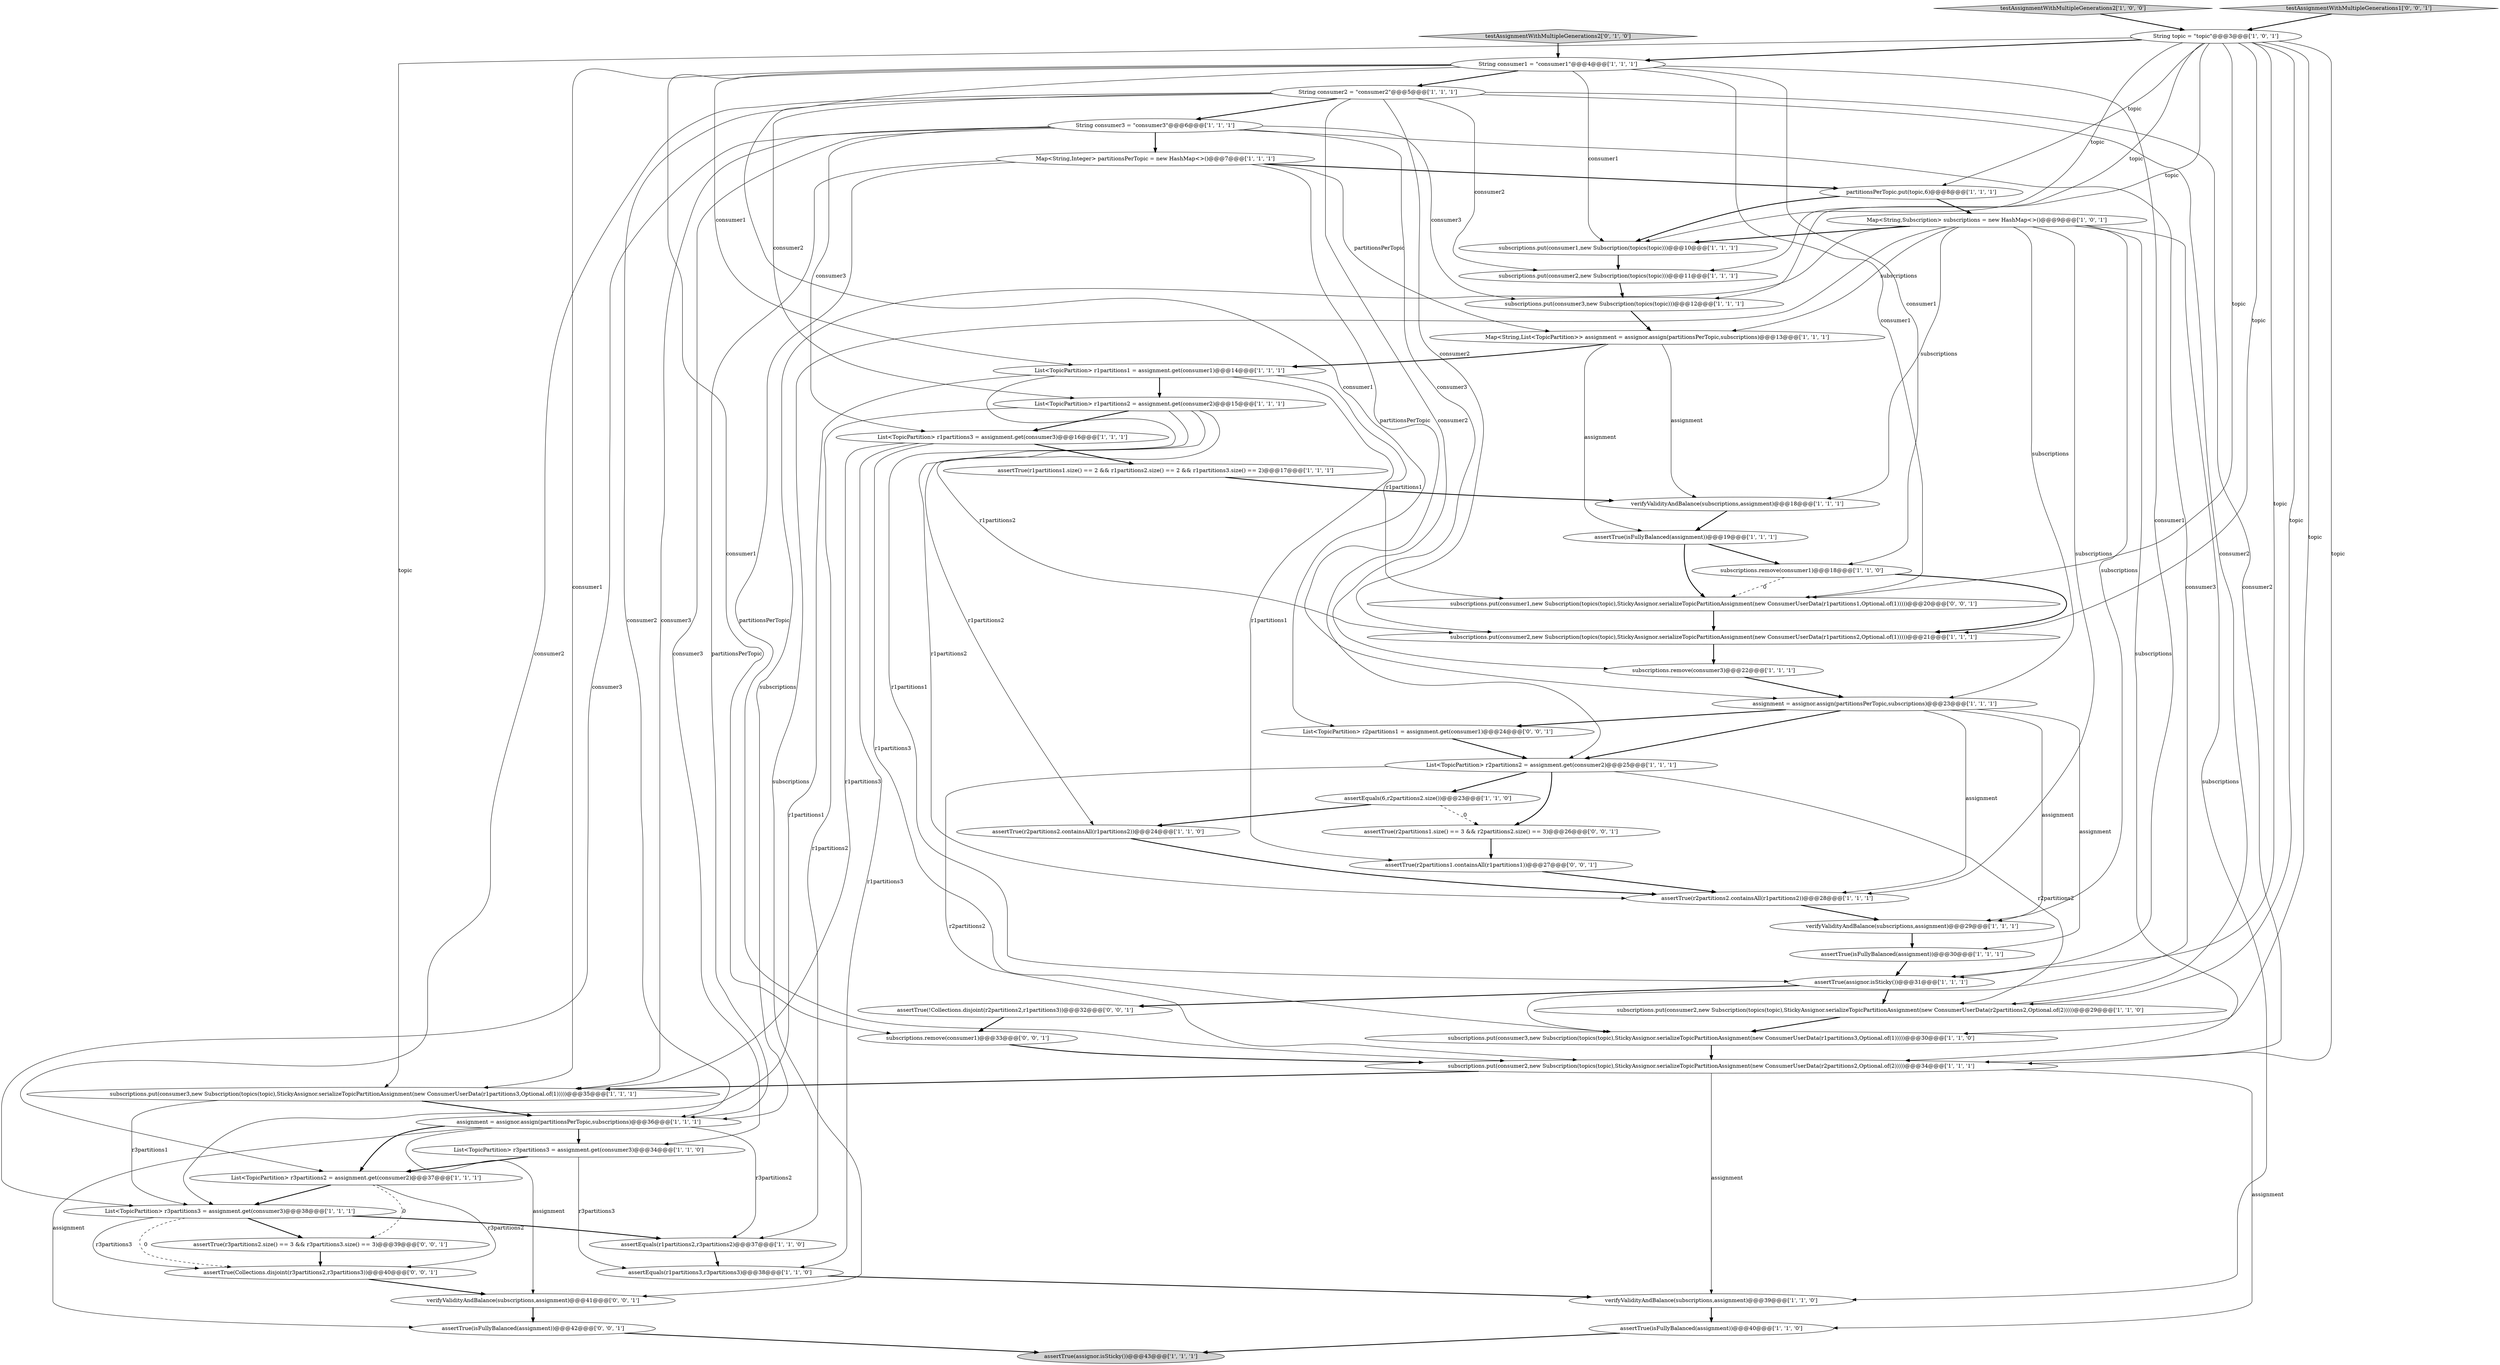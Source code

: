 digraph {
46 [style = filled, label = "assertTrue(!Collections.disjoint(r2partitions2,r1partitions3))@@@32@@@['0', '0', '1']", fillcolor = white, shape = ellipse image = "AAA0AAABBB3BBB"];
29 [style = filled, label = "testAssignmentWithMultipleGenerations2['1', '0', '0']", fillcolor = lightgray, shape = diamond image = "AAA0AAABBB1BBB"];
13 [style = filled, label = "List<TopicPartition> r1partitions3 = assignment.get(consumer3)@@@16@@@['1', '1', '1']", fillcolor = white, shape = ellipse image = "AAA0AAABBB1BBB"];
0 [style = filled, label = "String consumer3 = \"consumer3\"@@@6@@@['1', '1', '1']", fillcolor = white, shape = ellipse image = "AAA0AAABBB1BBB"];
2 [style = filled, label = "List<TopicPartition> r2partitions2 = assignment.get(consumer2)@@@25@@@['1', '1', '1']", fillcolor = white, shape = ellipse image = "AAA0AAABBB1BBB"];
33 [style = filled, label = "Map<String,List<TopicPartition>> assignment = assignor.assign(partitionsPerTopic,subscriptions)@@@13@@@['1', '1', '1']", fillcolor = white, shape = ellipse image = "AAA0AAABBB1BBB"];
16 [style = filled, label = "List<TopicPartition> r1partitions1 = assignment.get(consumer1)@@@14@@@['1', '1', '1']", fillcolor = white, shape = ellipse image = "AAA0AAABBB1BBB"];
35 [style = filled, label = "subscriptions.put(consumer2,new Subscription(topics(topic),StickyAssignor.serializeTopicPartitionAssignment(new ConsumerUserData(r2partitions2,Optional.of(2)))))@@@29@@@['1', '1', '0']", fillcolor = white, shape = ellipse image = "AAA0AAABBB1BBB"];
50 [style = filled, label = "subscriptions.remove(consumer1)@@@33@@@['0', '0', '1']", fillcolor = white, shape = ellipse image = "AAA0AAABBB3BBB"];
8 [style = filled, label = "Map<String,Subscription> subscriptions = new HashMap<>()@@@9@@@['1', '0', '1']", fillcolor = white, shape = ellipse image = "AAA0AAABBB1BBB"];
21 [style = filled, label = "assertTrue(isFullyBalanced(assignment))@@@30@@@['1', '1', '1']", fillcolor = white, shape = ellipse image = "AAA0AAABBB1BBB"];
34 [style = filled, label = "List<TopicPartition> r3partitions3 = assignment.get(consumer3)@@@34@@@['1', '1', '0']", fillcolor = white, shape = ellipse image = "AAA0AAABBB1BBB"];
25 [style = filled, label = "List<TopicPartition> r1partitions2 = assignment.get(consumer2)@@@15@@@['1', '1', '1']", fillcolor = white, shape = ellipse image = "AAA0AAABBB1BBB"];
49 [style = filled, label = "assertTrue(r3partitions2.size() == 3 && r3partitions3.size() == 3)@@@39@@@['0', '0', '1']", fillcolor = white, shape = ellipse image = "AAA0AAABBB3BBB"];
1 [style = filled, label = "Map<String,Integer> partitionsPerTopic = new HashMap<>()@@@7@@@['1', '1', '1']", fillcolor = white, shape = ellipse image = "AAA0AAABBB1BBB"];
41 [style = filled, label = "assignment = assignor.assign(partitionsPerTopic,subscriptions)@@@23@@@['1', '1', '1']", fillcolor = white, shape = ellipse image = "AAA0AAABBB1BBB"];
22 [style = filled, label = "verifyValidityAndBalance(subscriptions,assignment)@@@18@@@['1', '1', '1']", fillcolor = white, shape = ellipse image = "AAA0AAABBB1BBB"];
7 [style = filled, label = "subscriptions.put(consumer3,new Subscription(topics(topic),StickyAssignor.serializeTopicPartitionAssignment(new ConsumerUserData(r1partitions3,Optional.of(1)))))@@@30@@@['1', '1', '0']", fillcolor = white, shape = ellipse image = "AAA0AAABBB1BBB"];
14 [style = filled, label = "partitionsPerTopic.put(topic,6)@@@8@@@['1', '1', '1']", fillcolor = white, shape = ellipse image = "AAA0AAABBB1BBB"];
18 [style = filled, label = "String consumer2 = \"consumer2\"@@@5@@@['1', '1', '1']", fillcolor = white, shape = ellipse image = "AAA0AAABBB1BBB"];
10 [style = filled, label = "assertEquals(6,r2partitions2.size())@@@23@@@['1', '1', '0']", fillcolor = white, shape = ellipse image = "AAA0AAABBB1BBB"];
24 [style = filled, label = "assertEquals(r1partitions3,r3partitions3)@@@38@@@['1', '1', '0']", fillcolor = white, shape = ellipse image = "AAA0AAABBB1BBB"];
48 [style = filled, label = "assertTrue(Collections.disjoint(r3partitions2,r3partitions3))@@@40@@@['0', '0', '1']", fillcolor = white, shape = ellipse image = "AAA0AAABBB3BBB"];
52 [style = filled, label = "assertTrue(isFullyBalanced(assignment))@@@42@@@['0', '0', '1']", fillcolor = white, shape = ellipse image = "AAA0AAABBB3BBB"];
53 [style = filled, label = "verifyValidityAndBalance(subscriptions,assignment)@@@41@@@['0', '0', '1']", fillcolor = white, shape = ellipse image = "AAA0AAABBB3BBB"];
5 [style = filled, label = "verifyValidityAndBalance(subscriptions,assignment)@@@39@@@['1', '1', '0']", fillcolor = white, shape = ellipse image = "AAA0AAABBB1BBB"];
23 [style = filled, label = "String consumer1 = \"consumer1\"@@@4@@@['1', '1', '1']", fillcolor = white, shape = ellipse image = "AAA0AAABBB1BBB"];
51 [style = filled, label = "List<TopicPartition> r2partitions1 = assignment.get(consumer1)@@@24@@@['0', '0', '1']", fillcolor = white, shape = ellipse image = "AAA0AAABBB3BBB"];
47 [style = filled, label = "assertTrue(r2partitions1.containsAll(r1partitions1))@@@27@@@['0', '0', '1']", fillcolor = white, shape = ellipse image = "AAA0AAABBB3BBB"];
36 [style = filled, label = "assertTrue(r1partitions1.size() == 2 && r1partitions2.size() == 2 && r1partitions3.size() == 2)@@@17@@@['1', '1', '1']", fillcolor = white, shape = ellipse image = "AAA0AAABBB1BBB"];
30 [style = filled, label = "assertTrue(assignor.isSticky())@@@43@@@['1', '1', '1']", fillcolor = lightgray, shape = ellipse image = "AAA0AAABBB1BBB"];
45 [style = filled, label = "testAssignmentWithMultipleGenerations1['0', '0', '1']", fillcolor = lightgray, shape = diamond image = "AAA0AAABBB3BBB"];
4 [style = filled, label = "subscriptions.put(consumer2,new Subscription(topics(topic),StickyAssignor.serializeTopicPartitionAssignment(new ConsumerUserData(r2partitions2,Optional.of(2)))))@@@34@@@['1', '1', '1']", fillcolor = white, shape = ellipse image = "AAA0AAABBB1BBB"];
9 [style = filled, label = "assertTrue(isFullyBalanced(assignment))@@@19@@@['1', '1', '1']", fillcolor = white, shape = ellipse image = "AAA0AAABBB1BBB"];
19 [style = filled, label = "subscriptions.put(consumer3,new Subscription(topics(topic),StickyAssignor.serializeTopicPartitionAssignment(new ConsumerUserData(r1partitions3,Optional.of(1)))))@@@35@@@['1', '1', '1']", fillcolor = white, shape = ellipse image = "AAA0AAABBB1BBB"];
31 [style = filled, label = "subscriptions.put(consumer2,new Subscription(topics(topic)))@@@11@@@['1', '1', '1']", fillcolor = white, shape = ellipse image = "AAA0AAABBB1BBB"];
17 [style = filled, label = "subscriptions.put(consumer1,new Subscription(topics(topic)))@@@10@@@['1', '1', '1']", fillcolor = white, shape = ellipse image = "AAA0AAABBB1BBB"];
20 [style = filled, label = "List<TopicPartition> r3partitions2 = assignment.get(consumer2)@@@37@@@['1', '1', '1']", fillcolor = white, shape = ellipse image = "AAA0AAABBB1BBB"];
39 [style = filled, label = "subscriptions.put(consumer2,new Subscription(topics(topic),StickyAssignor.serializeTopicPartitionAssignment(new ConsumerUserData(r1partitions2,Optional.of(1)))))@@@21@@@['1', '1', '1']", fillcolor = white, shape = ellipse image = "AAA0AAABBB1BBB"];
40 [style = filled, label = "subscriptions.remove(consumer3)@@@22@@@['1', '1', '1']", fillcolor = white, shape = ellipse image = "AAA0AAABBB1BBB"];
6 [style = filled, label = "assertTrue(r2partitions2.containsAll(r1partitions2))@@@28@@@['1', '1', '1']", fillcolor = white, shape = ellipse image = "AAA0AAABBB1BBB"];
26 [style = filled, label = "verifyValidityAndBalance(subscriptions,assignment)@@@29@@@['1', '1', '1']", fillcolor = white, shape = ellipse image = "AAA0AAABBB1BBB"];
42 [style = filled, label = "testAssignmentWithMultipleGenerations2['0', '1', '0']", fillcolor = lightgray, shape = diamond image = "AAA0AAABBB2BBB"];
15 [style = filled, label = "assertTrue(assignor.isSticky())@@@31@@@['1', '1', '1']", fillcolor = white, shape = ellipse image = "AAA0AAABBB1BBB"];
28 [style = filled, label = "List<TopicPartition> r3partitions3 = assignment.get(consumer3)@@@38@@@['1', '1', '1']", fillcolor = white, shape = ellipse image = "AAA0AAABBB1BBB"];
44 [style = filled, label = "subscriptions.put(consumer1,new Subscription(topics(topic),StickyAssignor.serializeTopicPartitionAssignment(new ConsumerUserData(r1partitions1,Optional.of(1)))))@@@20@@@['0', '0', '1']", fillcolor = white, shape = ellipse image = "AAA0AAABBB3BBB"];
3 [style = filled, label = "assertEquals(r1partitions2,r3partitions2)@@@37@@@['1', '1', '0']", fillcolor = white, shape = ellipse image = "AAA0AAABBB1BBB"];
37 [style = filled, label = "assertTrue(isFullyBalanced(assignment))@@@40@@@['1', '1', '0']", fillcolor = white, shape = ellipse image = "AAA0AAABBB1BBB"];
43 [style = filled, label = "assertTrue(r2partitions1.size() == 3 && r2partitions2.size() == 3)@@@26@@@['0', '0', '1']", fillcolor = white, shape = ellipse image = "AAA0AAABBB3BBB"];
27 [style = filled, label = "assignment = assignor.assign(partitionsPerTopic,subscriptions)@@@36@@@['1', '1', '1']", fillcolor = white, shape = ellipse image = "AAA0AAABBB1BBB"];
38 [style = filled, label = "String topic = \"topic\"@@@3@@@['1', '0', '1']", fillcolor = white, shape = ellipse image = "AAA0AAABBB1BBB"];
11 [style = filled, label = "subscriptions.put(consumer3,new Subscription(topics(topic)))@@@12@@@['1', '1', '1']", fillcolor = white, shape = ellipse image = "AAA0AAABBB1BBB"];
32 [style = filled, label = "subscriptions.remove(consumer1)@@@18@@@['1', '1', '0']", fillcolor = white, shape = ellipse image = "AAA0AAABBB1BBB"];
12 [style = filled, label = "assertTrue(r2partitions2.containsAll(r1partitions2))@@@24@@@['1', '1', '0']", fillcolor = white, shape = ellipse image = "AAA0AAABBB1BBB"];
28->3 [style = bold, label=""];
3->24 [style = bold, label=""];
25->3 [style = solid, label="r1partitions2"];
38->14 [style = solid, label="topic"];
53->52 [style = bold, label=""];
41->26 [style = solid, label="assignment"];
13->7 [style = solid, label="r1partitions3"];
2->10 [style = bold, label=""];
32->44 [style = dashed, label="0"];
13->24 [style = solid, label="r1partitions3"];
34->20 [style = bold, label=""];
13->19 [style = solid, label="r1partitions3"];
1->4 [style = solid, label="partitionsPerTopic"];
19->27 [style = bold, label=""];
8->27 [style = solid, label="subscriptions"];
41->51 [style = bold, label=""];
38->35 [style = solid, label="topic"];
28->49 [style = bold, label=""];
25->12 [style = solid, label="r1partitions2"];
4->19 [style = bold, label=""];
8->5 [style = solid, label="subscriptions"];
37->30 [style = bold, label=""];
0->40 [style = solid, label="consumer3"];
8->4 [style = solid, label="subscriptions"];
25->13 [style = bold, label=""];
14->8 [style = bold, label=""];
1->33 [style = solid, label="partitionsPerTopic"];
2->4 [style = solid, label="r2partitions2"];
29->38 [style = bold, label=""];
27->34 [style = bold, label=""];
20->49 [style = dashed, label="0"];
24->5 [style = bold, label=""];
23->50 [style = solid, label="consumer1"];
50->4 [style = bold, label=""];
14->17 [style = bold, label=""];
38->11 [style = solid, label="topic"];
0->28 [style = solid, label="consumer3"];
26->21 [style = bold, label=""];
16->47 [style = solid, label="r1partitions1"];
18->27 [style = solid, label="consumer2"];
0->34 [style = solid, label="consumer3"];
38->4 [style = solid, label="topic"];
16->25 [style = bold, label=""];
41->6 [style = solid, label="assignment"];
23->15 [style = solid, label="consumer1"];
23->19 [style = solid, label="consumer1"];
18->20 [style = solid, label="consumer2"];
1->14 [style = bold, label=""];
22->9 [style = bold, label=""];
27->20 [style = bold, label=""];
28->48 [style = solid, label="r3partitions3"];
5->37 [style = bold, label=""];
16->15 [style = solid, label="r1partitions1"];
16->44 [style = solid, label="r1partitions1"];
27->3 [style = solid, label="r3partitions2"];
38->23 [style = bold, label=""];
38->44 [style = solid, label="topic"];
23->18 [style = bold, label=""];
0->7 [style = solid, label="consumer3"];
38->19 [style = solid, label="topic"];
9->32 [style = bold, label=""];
4->5 [style = solid, label="assignment"];
52->30 [style = bold, label=""];
51->2 [style = bold, label=""];
44->39 [style = bold, label=""];
48->53 [style = bold, label=""];
23->51 [style = solid, label="consumer1"];
45->38 [style = bold, label=""];
2->43 [style = bold, label=""];
31->11 [style = bold, label=""];
4->37 [style = solid, label="assignment"];
8->6 [style = solid, label="subscriptions"];
21->15 [style = bold, label=""];
42->23 [style = bold, label=""];
18->39 [style = solid, label="consumer2"];
6->26 [style = bold, label=""];
41->2 [style = bold, label=""];
47->6 [style = bold, label=""];
25->39 [style = solid, label="r1partitions2"];
33->22 [style = solid, label="assignment"];
38->31 [style = solid, label="topic"];
8->22 [style = solid, label="subscriptions"];
10->43 [style = dashed, label="0"];
35->7 [style = bold, label=""];
1->27 [style = solid, label="partitionsPerTopic"];
23->17 [style = solid, label="consumer1"];
23->32 [style = solid, label="consumer1"];
40->41 [style = bold, label=""];
15->35 [style = bold, label=""];
15->46 [style = bold, label=""];
8->26 [style = solid, label="subscriptions"];
16->28 [style = solid, label="r1partitions1"];
49->48 [style = bold, label=""];
23->44 [style = solid, label="consumer1"];
18->2 [style = solid, label="consumer2"];
13->36 [style = bold, label=""];
41->21 [style = solid, label="assignment"];
8->41 [style = solid, label="subscriptions"];
0->19 [style = solid, label="consumer3"];
12->6 [style = bold, label=""];
25->6 [style = solid, label="r1partitions2"];
20->48 [style = solid, label="r3partitions2"];
38->7 [style = solid, label="topic"];
27->53 [style = solid, label="assignment"];
38->15 [style = solid, label="topic"];
11->33 [style = bold, label=""];
9->44 [style = bold, label=""];
18->4 [style = solid, label="consumer2"];
8->33 [style = solid, label="subscriptions"];
32->39 [style = bold, label=""];
36->22 [style = bold, label=""];
38->39 [style = solid, label="topic"];
1->41 [style = solid, label="partitionsPerTopic"];
43->47 [style = bold, label=""];
18->31 [style = solid, label="consumer2"];
33->9 [style = solid, label="assignment"];
8->17 [style = bold, label=""];
34->24 [style = solid, label="r3partitions3"];
0->1 [style = bold, label=""];
33->16 [style = bold, label=""];
10->12 [style = bold, label=""];
46->50 [style = bold, label=""];
7->4 [style = bold, label=""];
2->35 [style = solid, label="r2partitions2"];
20->28 [style = bold, label=""];
27->52 [style = solid, label="assignment"];
18->35 [style = solid, label="consumer2"];
39->40 [style = bold, label=""];
38->17 [style = solid, label="topic"];
28->48 [style = dashed, label="0"];
18->0 [style = bold, label=""];
8->53 [style = solid, label="subscriptions"];
19->28 [style = solid, label="r3partitions1"];
18->25 [style = solid, label="consumer2"];
0->11 [style = solid, label="consumer3"];
23->16 [style = solid, label="consumer1"];
17->31 [style = bold, label=""];
0->13 [style = solid, label="consumer3"];
}
